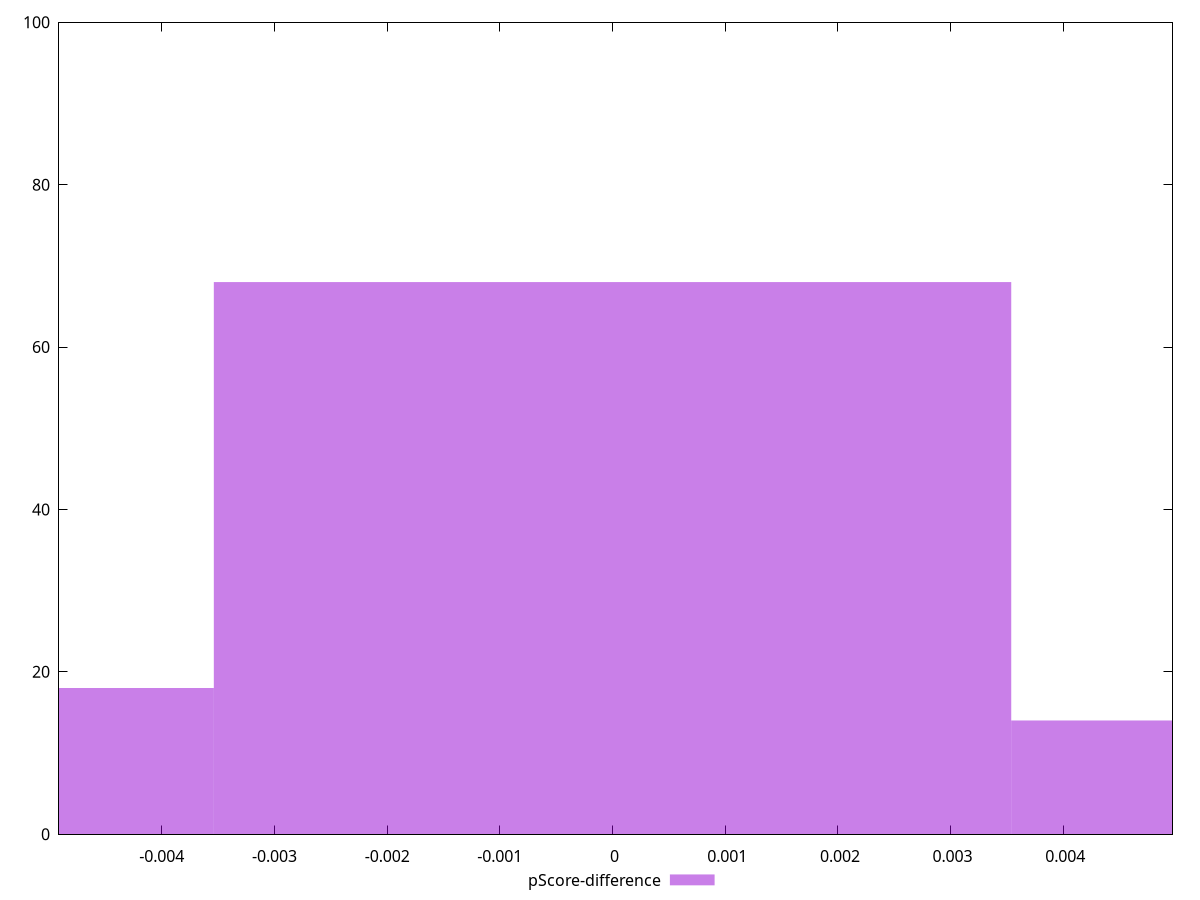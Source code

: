 reset

$pScoreDifference <<EOF
0 68
-0.007077087772127429 18
0.007077087772127429 14
EOF

set key outside below
set boxwidth 0.007077087772127429
set xrange [-0.004912589498566322:0.004969728615245805]
set yrange [0:100]
set trange [0:100]
set style fill transparent solid 0.5 noborder
set terminal svg size 640, 490 enhanced background rgb 'white'
set output "report_00015_2021-02-09T16-11-33.973Z/first-meaningful-paint/samples/pages+cached+noadtech/pScore-difference/histogram.svg"

plot $pScoreDifference title "pScore-difference" with boxes

reset
